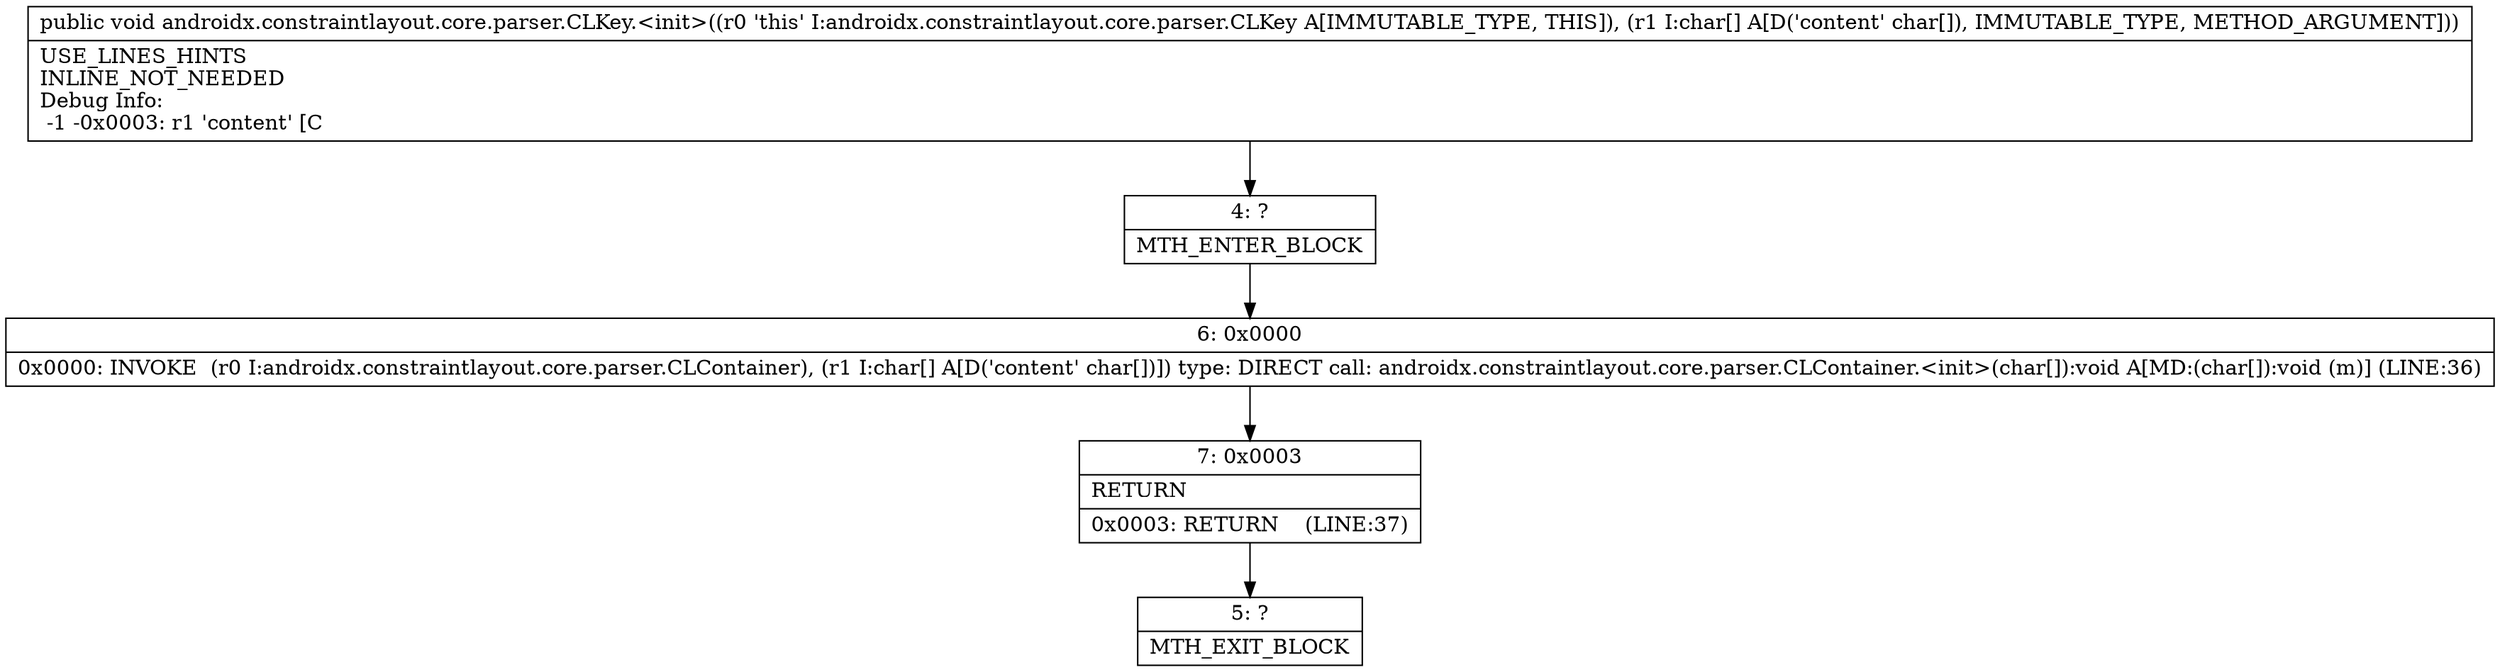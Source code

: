 digraph "CFG forandroidx.constraintlayout.core.parser.CLKey.\<init\>([C)V" {
Node_4 [shape=record,label="{4\:\ ?|MTH_ENTER_BLOCK\l}"];
Node_6 [shape=record,label="{6\:\ 0x0000|0x0000: INVOKE  (r0 I:androidx.constraintlayout.core.parser.CLContainer), (r1 I:char[] A[D('content' char[])]) type: DIRECT call: androidx.constraintlayout.core.parser.CLContainer.\<init\>(char[]):void A[MD:(char[]):void (m)] (LINE:36)\l}"];
Node_7 [shape=record,label="{7\:\ 0x0003|RETURN\l|0x0003: RETURN    (LINE:37)\l}"];
Node_5 [shape=record,label="{5\:\ ?|MTH_EXIT_BLOCK\l}"];
MethodNode[shape=record,label="{public void androidx.constraintlayout.core.parser.CLKey.\<init\>((r0 'this' I:androidx.constraintlayout.core.parser.CLKey A[IMMUTABLE_TYPE, THIS]), (r1 I:char[] A[D('content' char[]), IMMUTABLE_TYPE, METHOD_ARGUMENT]))  | USE_LINES_HINTS\lINLINE_NOT_NEEDED\lDebug Info:\l  \-1 \-0x0003: r1 'content' [C\l}"];
MethodNode -> Node_4;Node_4 -> Node_6;
Node_6 -> Node_7;
Node_7 -> Node_5;
}

